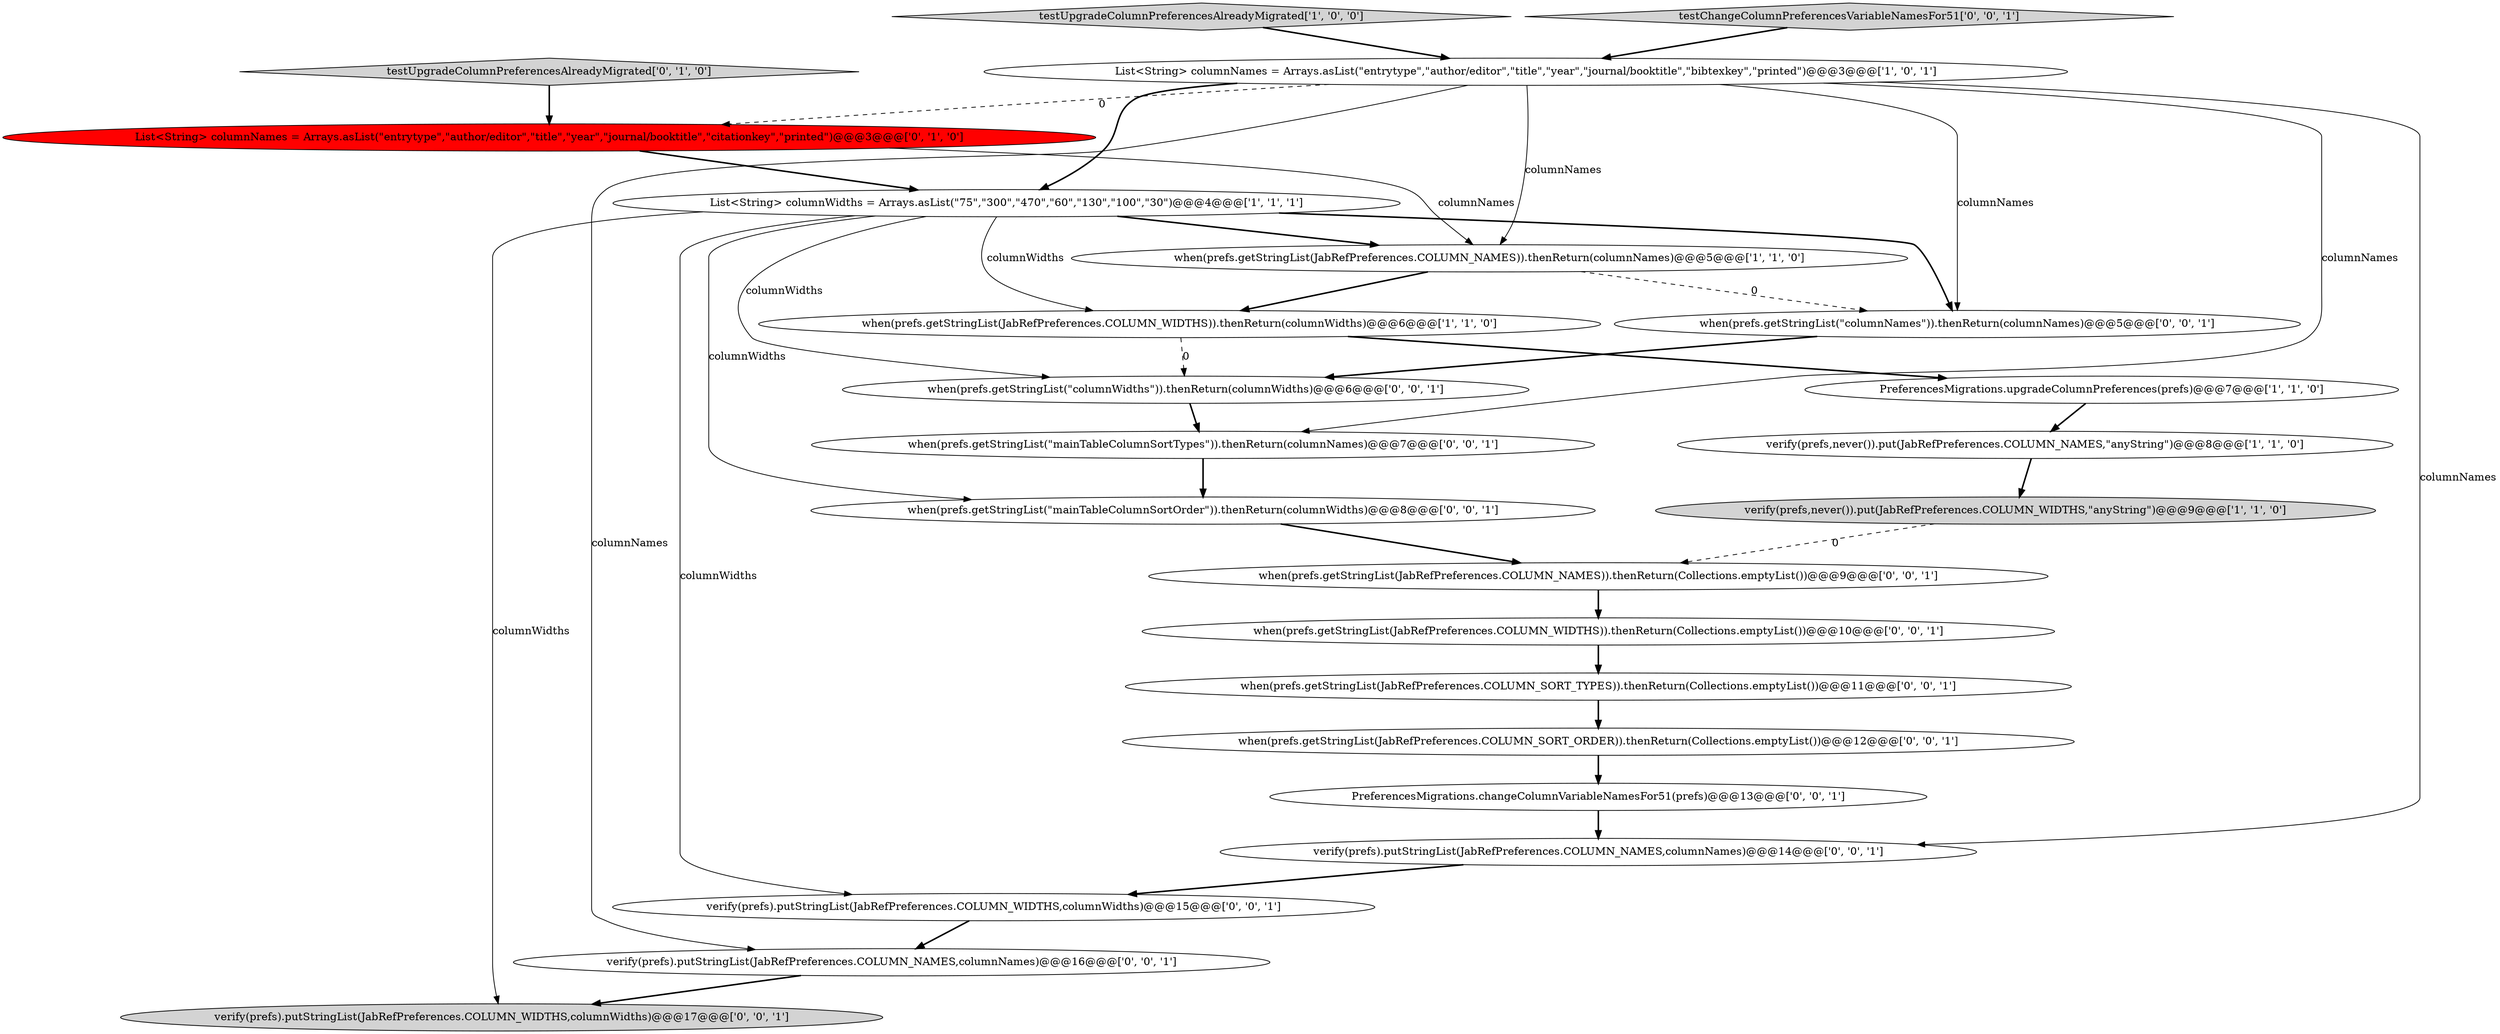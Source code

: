 digraph {
8 [style = filled, label = "testUpgradeColumnPreferencesAlreadyMigrated['0', '1', '0']", fillcolor = lightgray, shape = diamond image = "AAA0AAABBB2BBB"];
0 [style = filled, label = "List<String> columnWidths = Arrays.asList(\"75\",\"300\",\"470\",\"60\",\"130\",\"100\",\"30\")@@@4@@@['1', '1', '1']", fillcolor = white, shape = ellipse image = "AAA0AAABBB1BBB"];
19 [style = filled, label = "when(prefs.getStringList(\"columnWidths\")).thenReturn(columnWidths)@@@6@@@['0', '0', '1']", fillcolor = white, shape = ellipse image = "AAA0AAABBB3BBB"];
22 [style = filled, label = "verify(prefs).putStringList(JabRefPreferences.COLUMN_NAMES,columnNames)@@@14@@@['0', '0', '1']", fillcolor = white, shape = ellipse image = "AAA0AAABBB3BBB"];
3 [style = filled, label = "verify(prefs,never()).put(JabRefPreferences.COLUMN_NAMES,\"anyString\")@@@8@@@['1', '1', '0']", fillcolor = white, shape = ellipse image = "AAA0AAABBB1BBB"];
10 [style = filled, label = "PreferencesMigrations.changeColumnVariableNamesFor51(prefs)@@@13@@@['0', '0', '1']", fillcolor = white, shape = ellipse image = "AAA0AAABBB3BBB"];
9 [style = filled, label = "List<String> columnNames = Arrays.asList(\"entrytype\",\"author/editor\",\"title\",\"year\",\"journal/booktitle\",\"citationkey\",\"printed\")@@@3@@@['0', '1', '0']", fillcolor = red, shape = ellipse image = "AAA1AAABBB2BBB"];
4 [style = filled, label = "PreferencesMigrations.upgradeColumnPreferences(prefs)@@@7@@@['1', '1', '0']", fillcolor = white, shape = ellipse image = "AAA0AAABBB1BBB"];
23 [style = filled, label = "when(prefs.getStringList(JabRefPreferences.COLUMN_WIDTHS)).thenReturn(Collections.emptyList())@@@10@@@['0', '0', '1']", fillcolor = white, shape = ellipse image = "AAA0AAABBB3BBB"];
6 [style = filled, label = "testUpgradeColumnPreferencesAlreadyMigrated['1', '0', '0']", fillcolor = lightgray, shape = diamond image = "AAA0AAABBB1BBB"];
12 [style = filled, label = "testChangeColumnPreferencesVariableNamesFor51['0', '0', '1']", fillcolor = lightgray, shape = diamond image = "AAA0AAABBB3BBB"];
1 [style = filled, label = "List<String> columnNames = Arrays.asList(\"entrytype\",\"author/editor\",\"title\",\"year\",\"journal/booktitle\",\"bibtexkey\",\"printed\")@@@3@@@['1', '0', '1']", fillcolor = white, shape = ellipse image = "AAA0AAABBB1BBB"];
21 [style = filled, label = "when(prefs.getStringList(JabRefPreferences.COLUMN_SORT_ORDER)).thenReturn(Collections.emptyList())@@@12@@@['0', '0', '1']", fillcolor = white, shape = ellipse image = "AAA0AAABBB3BBB"];
2 [style = filled, label = "when(prefs.getStringList(JabRefPreferences.COLUMN_NAMES)).thenReturn(columnNames)@@@5@@@['1', '1', '0']", fillcolor = white, shape = ellipse image = "AAA0AAABBB1BBB"];
5 [style = filled, label = "when(prefs.getStringList(JabRefPreferences.COLUMN_WIDTHS)).thenReturn(columnWidths)@@@6@@@['1', '1', '0']", fillcolor = white, shape = ellipse image = "AAA0AAABBB1BBB"];
13 [style = filled, label = "when(prefs.getStringList(JabRefPreferences.COLUMN_NAMES)).thenReturn(Collections.emptyList())@@@9@@@['0', '0', '1']", fillcolor = white, shape = ellipse image = "AAA0AAABBB3BBB"];
18 [style = filled, label = "verify(prefs).putStringList(JabRefPreferences.COLUMN_WIDTHS,columnWidths)@@@17@@@['0', '0', '1']", fillcolor = lightgray, shape = ellipse image = "AAA0AAABBB3BBB"];
20 [style = filled, label = "when(prefs.getStringList(\"mainTableColumnSortTypes\")).thenReturn(columnNames)@@@7@@@['0', '0', '1']", fillcolor = white, shape = ellipse image = "AAA0AAABBB3BBB"];
11 [style = filled, label = "verify(prefs).putStringList(JabRefPreferences.COLUMN_WIDTHS,columnWidths)@@@15@@@['0', '0', '1']", fillcolor = white, shape = ellipse image = "AAA0AAABBB3BBB"];
17 [style = filled, label = "when(prefs.getStringList(\"mainTableColumnSortOrder\")).thenReturn(columnWidths)@@@8@@@['0', '0', '1']", fillcolor = white, shape = ellipse image = "AAA0AAABBB3BBB"];
16 [style = filled, label = "verify(prefs).putStringList(JabRefPreferences.COLUMN_NAMES,columnNames)@@@16@@@['0', '0', '1']", fillcolor = white, shape = ellipse image = "AAA0AAABBB3BBB"];
7 [style = filled, label = "verify(prefs,never()).put(JabRefPreferences.COLUMN_WIDTHS,\"anyString\")@@@9@@@['1', '1', '0']", fillcolor = lightgray, shape = ellipse image = "AAA0AAABBB1BBB"];
15 [style = filled, label = "when(prefs.getStringList(JabRefPreferences.COLUMN_SORT_TYPES)).thenReturn(Collections.emptyList())@@@11@@@['0', '0', '1']", fillcolor = white, shape = ellipse image = "AAA0AAABBB3BBB"];
14 [style = filled, label = "when(prefs.getStringList(\"columnNames\")).thenReturn(columnNames)@@@5@@@['0', '0', '1']", fillcolor = white, shape = ellipse image = "AAA0AAABBB3BBB"];
10->22 [style = bold, label=""];
11->16 [style = bold, label=""];
4->3 [style = bold, label=""];
21->10 [style = bold, label=""];
20->17 [style = bold, label=""];
16->18 [style = bold, label=""];
9->0 [style = bold, label=""];
0->5 [style = solid, label="columnWidths"];
15->21 [style = bold, label=""];
1->16 [style = solid, label="columnNames"];
19->20 [style = bold, label=""];
0->2 [style = bold, label=""];
9->2 [style = solid, label="columnNames"];
23->15 [style = bold, label=""];
1->9 [style = dashed, label="0"];
14->19 [style = bold, label=""];
0->17 [style = solid, label="columnWidths"];
1->14 [style = solid, label="columnNames"];
1->0 [style = bold, label=""];
12->1 [style = bold, label=""];
6->1 [style = bold, label=""];
0->14 [style = bold, label=""];
1->20 [style = solid, label="columnNames"];
2->14 [style = dashed, label="0"];
0->11 [style = solid, label="columnWidths"];
3->7 [style = bold, label=""];
0->19 [style = solid, label="columnWidths"];
5->4 [style = bold, label=""];
8->9 [style = bold, label=""];
13->23 [style = bold, label=""];
7->13 [style = dashed, label="0"];
0->18 [style = solid, label="columnWidths"];
17->13 [style = bold, label=""];
1->22 [style = solid, label="columnNames"];
5->19 [style = dashed, label="0"];
22->11 [style = bold, label=""];
1->2 [style = solid, label="columnNames"];
2->5 [style = bold, label=""];
}
